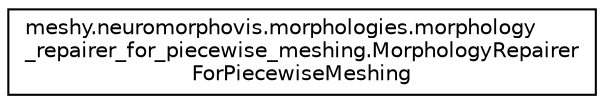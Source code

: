 digraph "Graphical Class Hierarchy"
{
  edge [fontname="Helvetica",fontsize="10",labelfontname="Helvetica",labelfontsize="10"];
  node [fontname="Helvetica",fontsize="10",shape=record];
  rankdir="LR";
  Node1 [label="meshy.neuromorphovis.morphologies.morphology\l_repairer_for_piecewise_meshing.MorphologyRepairer\lForPiecewiseMeshing",height=0.2,width=0.4,color="black", fillcolor="white", style="filled",URL="$classmeshy_1_1neuromorphovis_1_1morphologies_1_1morphology__repairer__for__piecewise__meshing_1_5044f04bfe44b29f28cb83006490b999.html"];
}
